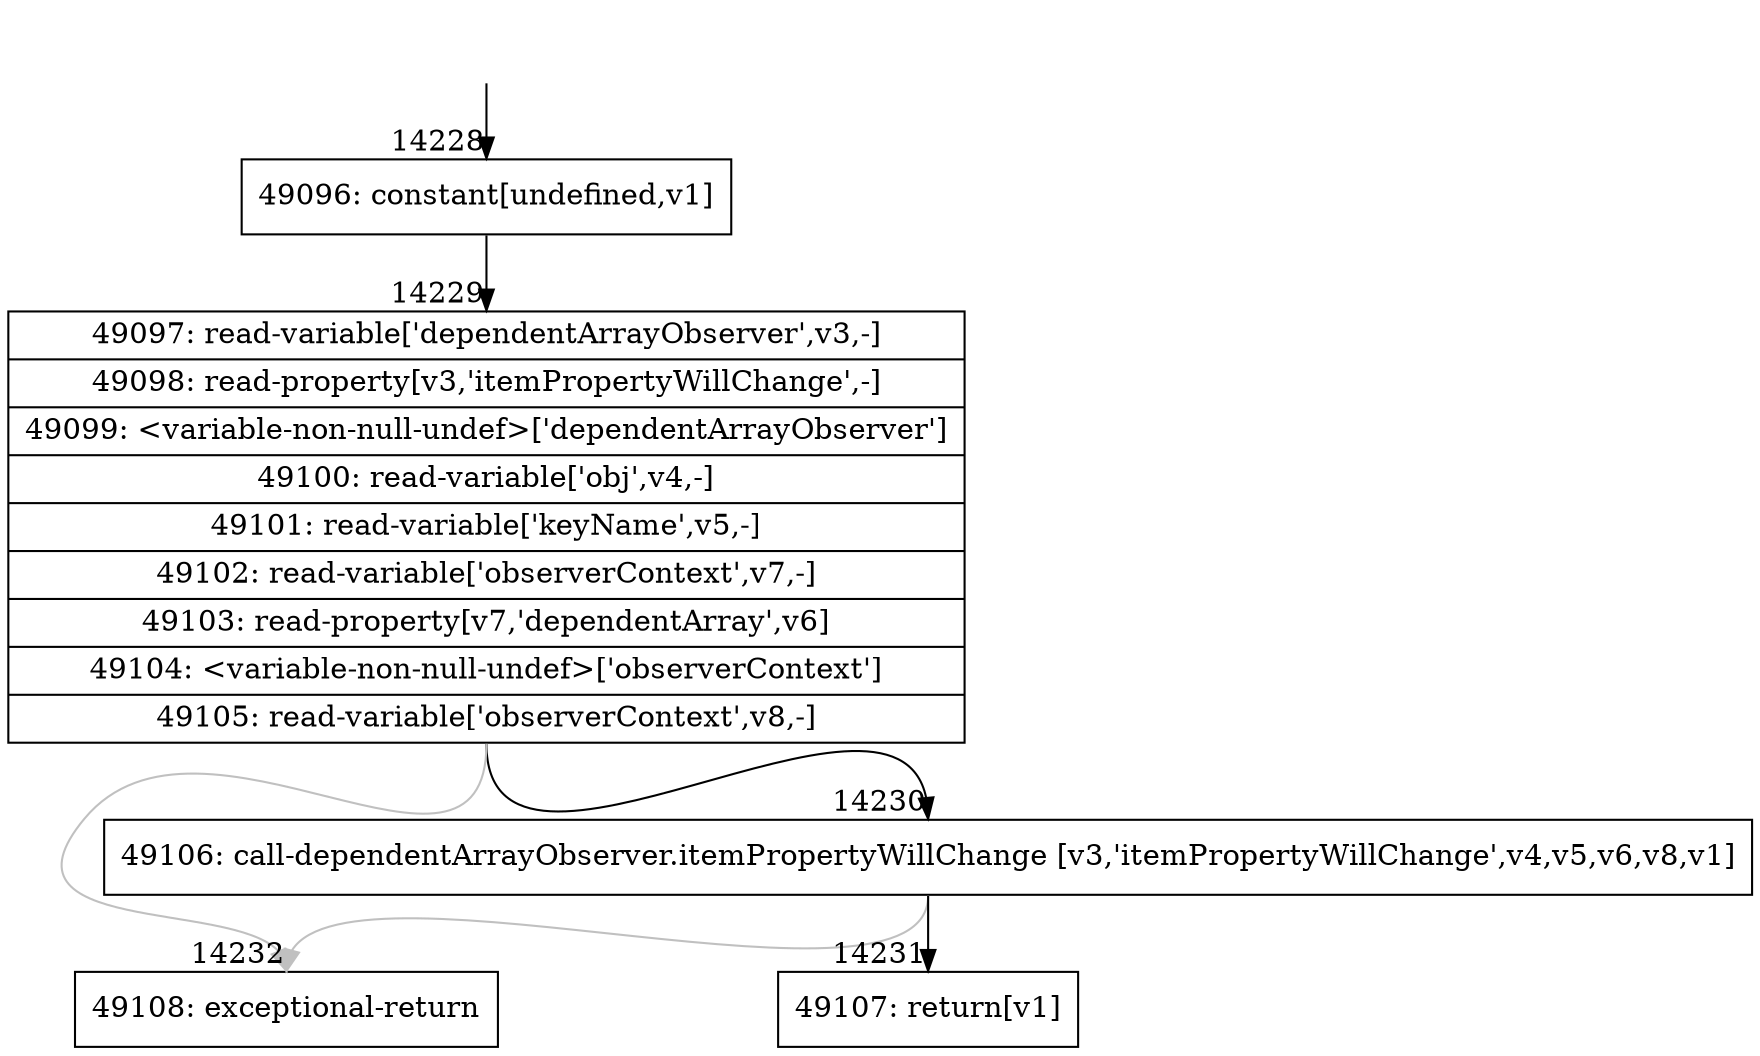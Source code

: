 digraph {
rankdir="TD"
BB_entry1185[shape=none,label=""];
BB_entry1185 -> BB14228 [tailport=s, headport=n, headlabel="    14228"]
BB14228 [shape=record label="{49096: constant[undefined,v1]}" ] 
BB14228 -> BB14229 [tailport=s, headport=n, headlabel="      14229"]
BB14229 [shape=record label="{49097: read-variable['dependentArrayObserver',v3,-]|49098: read-property[v3,'itemPropertyWillChange',-]|49099: \<variable-non-null-undef\>['dependentArrayObserver']|49100: read-variable['obj',v4,-]|49101: read-variable['keyName',v5,-]|49102: read-variable['observerContext',v7,-]|49103: read-property[v7,'dependentArray',v6]|49104: \<variable-non-null-undef\>['observerContext']|49105: read-variable['observerContext',v8,-]}" ] 
BB14229 -> BB14230 [tailport=s, headport=n, headlabel="      14230"]
BB14229 -> BB14232 [tailport=s, headport=n, color=gray, headlabel="      14232"]
BB14230 [shape=record label="{49106: call-dependentArrayObserver.itemPropertyWillChange [v3,'itemPropertyWillChange',v4,v5,v6,v8,v1]}" ] 
BB14230 -> BB14231 [tailport=s, headport=n, headlabel="      14231"]
BB14230 -> BB14232 [tailport=s, headport=n, color=gray]
BB14231 [shape=record label="{49107: return[v1]}" ] 
BB14232 [shape=record label="{49108: exceptional-return}" ] 
//#$~ 26367
}
